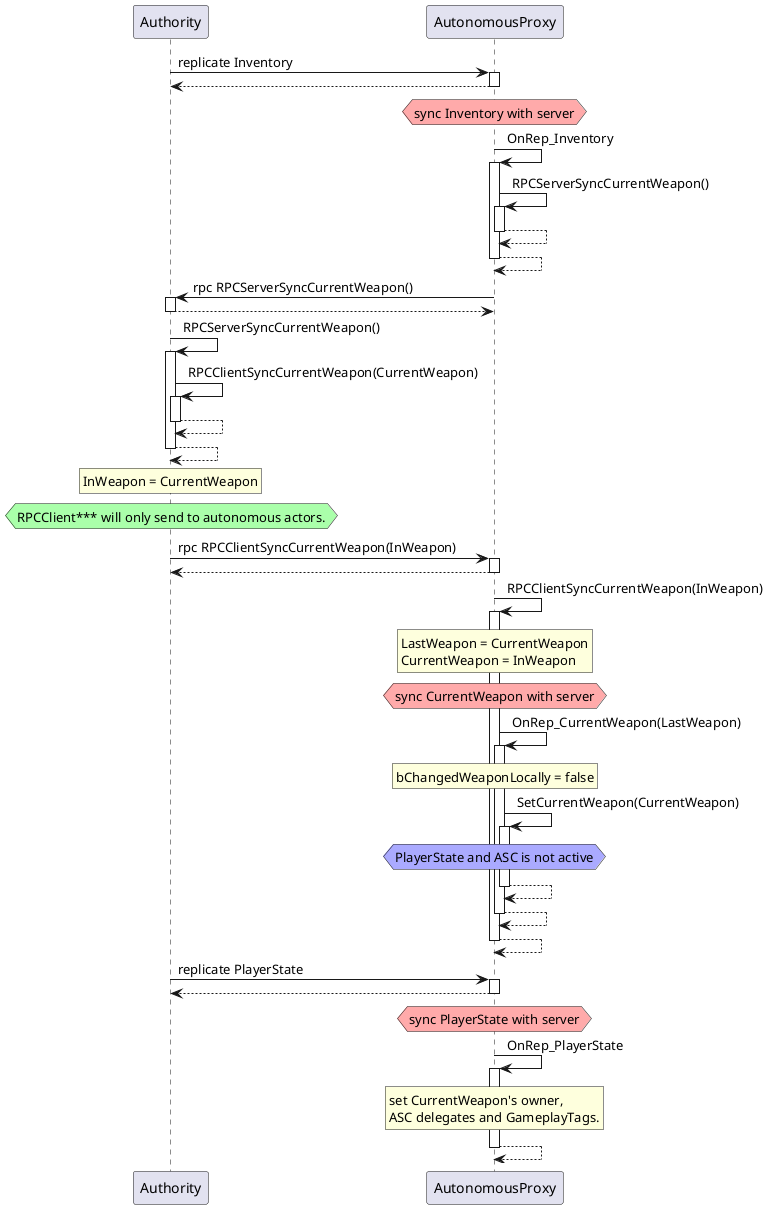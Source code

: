 /'
AutonomousProxy での CurrentWeapon の初期化
Case2 Inventory -> PlayerState の順にレプリケーションされた（ RPC のほうが早かった）場合
'/
@startuml CurrentWeapon-Initialize-AutonomousProxy-Case1
autoactivate on
Authority -> AutonomousProxy: replicate Inventory
return
hnote over AutonomousProxy #FFAAAA: sync Inventory with server
AutonomousProxy -> AutonomousProxy: OnRep_Inventory
	AutonomousProxy -> AutonomousProxy: RPCServerSyncCurrentWeapon()
	return
return

AutonomousProxy -> Authority: rpc RPCServerSyncCurrentWeapon()
return

Authority -> Authority: RPCServerSyncCurrentWeapon()
	Authority -> Authority: RPCClientSyncCurrentWeapon(CurrentWeapon)
	return
return

rnote over Authority: InWeapon = CurrentWeapon
hnote over Authority #AAFFAA: RPCClient*** will only send to autonomous actors.
Authority -> AutonomousProxy: rpc RPCClientSyncCurrentWeapon(InWeapon)
return

AutonomousProxy -> AutonomousProxy: RPCClientSyncCurrentWeapon(InWeapon)
	rnote over AutonomousProxy: LastWeapon = CurrentWeapon\nCurrentWeapon = InWeapon
	hnote over AutonomousProxy #FFAAAA: sync CurrentWeapon with server
	AutonomousProxy -> AutonomousProxy: OnRep_CurrentWeapon(LastWeapon)
		rnote over AutonomousProxy: bChangedWeaponLocally = false
		AutonomousProxy -> AutonomousProxy: SetCurrentWeapon(CurrentWeapon)
			hnote over AutonomousProxy #AAAAFF: PlayerState and ASC is not active
		return
	return
return

Authority -> AutonomousProxy: replicate PlayerState
return
hnote over AutonomousProxy #FFAAAA: sync PlayerState with server
AutonomousProxy -> AutonomousProxy: OnRep_PlayerState
	rnote over AutonomousProxy: set CurrentWeapon's owner,\nASC delegates and GameplayTags.
return

@enduml
